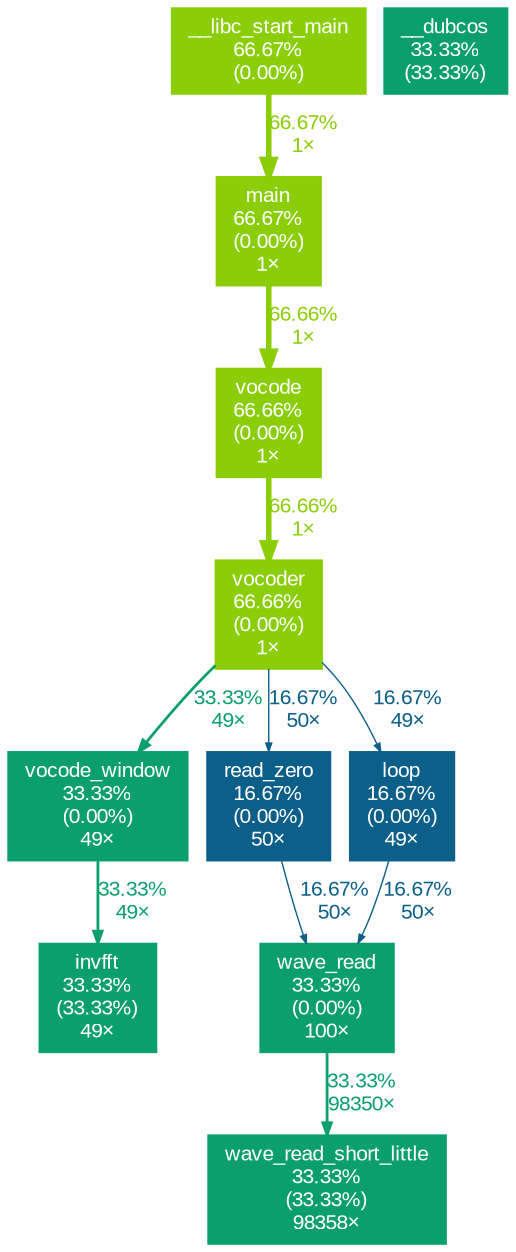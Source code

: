 digraph {
	graph [fontname=Arial, nodesep=0.125, ranksep=0.25];
	node [fontcolor=white, fontname=Arial, height=0, shape=box, style=filled, width=0];
	edge [fontname=Arial];
	1 [color="#8bcd07", fontcolor="#ffffff", fontsize="10.00", label="main\n66.67%\n(0.00%)\n1×"];
	1 -> 3 [arrowsize="0.82", color="#8bcd07", fontcolor="#8bcd07", fontsize="10.00", label="66.66%\n1×", labeldistance="2.67", penwidth="2.67"];
	2 [color="#8bcd07", fontcolor="#ffffff", fontsize="10.00", label="__libc_start_main\n66.67%\n(0.00%)"];
	2 -> 1 [arrowsize="0.82", color="#8bcd07", fontcolor="#8bcd07", fontsize="10.00", label="66.67%\n1×", labeldistance="2.67", penwidth="2.67"];
	3 [color="#8bcd07", fontcolor="#ffffff", fontsize="10.00", label="vocode\n66.66%\n(0.00%)\n1×"];
	3 -> 4 [arrowsize="0.82", color="#8bcd07", fontcolor="#8bcd07", fontsize="10.00", label="66.66%\n1×", labeldistance="2.67", penwidth="2.67"];
	4 [color="#8bcd07", fontcolor="#ffffff", fontsize="10.00", label="vocoder\n66.66%\n(0.00%)\n1×"];
	4 -> 7 [arrowsize="0.58", color="#0b9f6e", fontcolor="#0b9f6e", fontsize="10.00", label="33.33%\n49×", labeldistance="1.33", penwidth="1.33"];
	4 -> 10 [arrowsize="0.41", color="#0c5f88", fontcolor="#0c5f88", fontsize="10.00", label="16.67%\n50×", labeldistance="0.67", penwidth="0.67"];
	4 -> 11 [arrowsize="0.41", color="#0c5f88", fontcolor="#0c5f88", fontsize="10.00", label="16.67%\n49×", labeldistance="0.67", penwidth="0.67"];
	5 [color="#0b9f6e", fontcolor="#ffffff", fontsize="10.00", label="wave_read_short_little\n33.33%\n(33.33%)\n98358×"];
	6 [color="#0b9f6e", fontcolor="#ffffff", fontsize="10.00", label="invfft\n33.33%\n(33.33%)\n49×"];
	7 [color="#0b9f6e", fontcolor="#ffffff", fontsize="10.00", label="vocode_window\n33.33%\n(0.00%)\n49×"];
	7 -> 6 [arrowsize="0.58", color="#0b9f6e", fontcolor="#0b9f6e", fontsize="10.00", label="33.33%\n49×", labeldistance="1.33", penwidth="1.33"];
	8 [color="#0b9f6e", fontcolor="#ffffff", fontsize="10.00", label="__dubcos\n33.33%\n(33.33%)"];
	9 [color="#0b9f6e", fontcolor="#ffffff", fontsize="10.00", label="wave_read\n33.33%\n(0.00%)\n100×"];
	9 -> 5 [arrowsize="0.58", color="#0b9f6e", fontcolor="#0b9f6e", fontsize="10.00", label="33.33%\n98350×", labeldistance="1.33", penwidth="1.33"];
	10 [color="#0c5f88", fontcolor="#ffffff", fontsize="10.00", label="read_zero\n16.67%\n(0.00%)\n50×"];
	10 -> 9 [arrowsize="0.41", color="#0c5f88", fontcolor="#0c5f88", fontsize="10.00", label="16.67%\n50×", labeldistance="0.67", penwidth="0.67"];
	11 [color="#0c5f88", fontcolor="#ffffff", fontsize="10.00", label="loop\n16.67%\n(0.00%)\n49×"];
	11 -> 9 [arrowsize="0.41", color="#0c5f88", fontcolor="#0c5f88", fontsize="10.00", label="16.67%\n50×", labeldistance="0.67", penwidth="0.67"];
}
